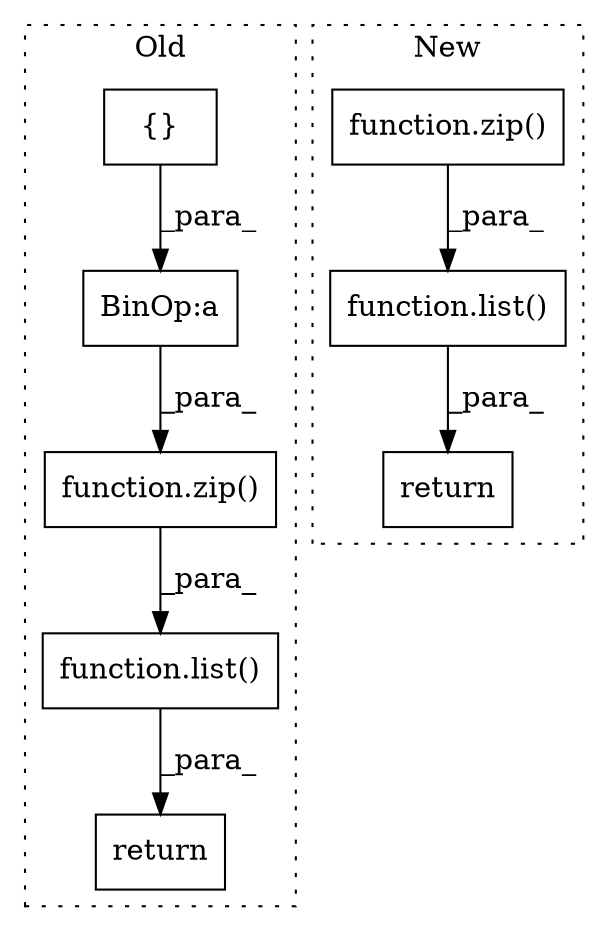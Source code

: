 digraph G {
subgraph cluster0 {
1 [label="function.list()" a="75" s="7131,7403" l="14,6" shape="box"];
3 [label="function.zip()" a="75" s="7145,7392" l="17,11" shape="box"];
5 [label="return" a="93" s="7124" l="7" shape="box"];
6 [label="BinOp:a" a="82" s="6445" l="3" shape="box"];
7 [label="{}" a="59" s="6439,6444" l="1,0" shape="box"];
label = "Old";
style="dotted";
}
subgraph cluster1 {
2 [label="function.zip()" a="75" s="7317,7665" l="17,11" shape="box"];
4 [label="function.list()" a="75" s="7303,7676" l="14,6" shape="box"];
8 [label="return" a="93" s="7296" l="7" shape="box"];
label = "New";
style="dotted";
}
1 -> 5 [label="_para_"];
2 -> 4 [label="_para_"];
3 -> 1 [label="_para_"];
4 -> 8 [label="_para_"];
6 -> 3 [label="_para_"];
7 -> 6 [label="_para_"];
}
